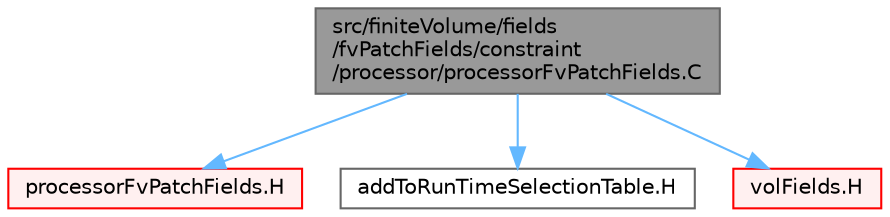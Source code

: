 digraph "src/finiteVolume/fields/fvPatchFields/constraint/processor/processorFvPatchFields.C"
{
 // LATEX_PDF_SIZE
  bgcolor="transparent";
  edge [fontname=Helvetica,fontsize=10,labelfontname=Helvetica,labelfontsize=10];
  node [fontname=Helvetica,fontsize=10,shape=box,height=0.2,width=0.4];
  Node1 [id="Node000001",label="src/finiteVolume/fields\l/fvPatchFields/constraint\l/processor/processorFvPatchFields.C",height=0.2,width=0.4,color="gray40", fillcolor="grey60", style="filled", fontcolor="black",tooltip=" "];
  Node1 -> Node2 [id="edge1_Node000001_Node000002",color="steelblue1",style="solid",tooltip=" "];
  Node2 [id="Node000002",label="processorFvPatchFields.H",height=0.2,width=0.4,color="red", fillcolor="#FFF0F0", style="filled",URL="$processorFvPatchFields_8H.html",tooltip=" "];
  Node1 -> Node325 [id="edge2_Node000001_Node000325",color="steelblue1",style="solid",tooltip=" "];
  Node325 [id="Node000325",label="addToRunTimeSelectionTable.H",height=0.2,width=0.4,color="grey40", fillcolor="white", style="filled",URL="$addToRunTimeSelectionTable_8H.html",tooltip="Macros for easy insertion into run-time selection tables."];
  Node1 -> Node326 [id="edge3_Node000001_Node000326",color="steelblue1",style="solid",tooltip=" "];
  Node326 [id="Node000326",label="volFields.H",height=0.2,width=0.4,color="red", fillcolor="#FFF0F0", style="filled",URL="$volFields_8H.html",tooltip=" "];
}
